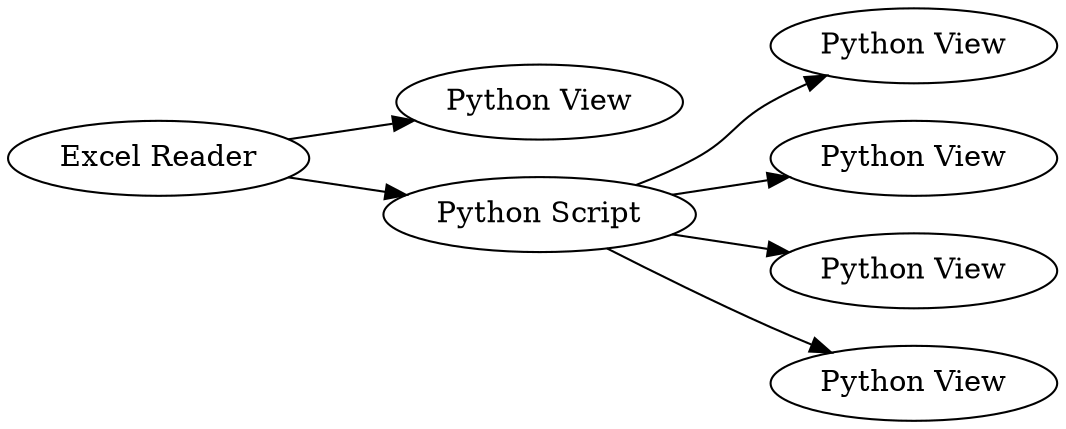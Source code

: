 digraph {
	64 -> 60
	64 -> 39
	39 -> 63
	39 -> 41
	39 -> 49
	39 -> 47
	64 [label="Excel Reader"]
	49 [label="Python View"]
	41 [label="Python View"]
	47 [label="Python View"]
	63 [label="Python View"]
	39 [label="Python Script"]
	60 [label="Python View"]
	rankdir=LR
}
